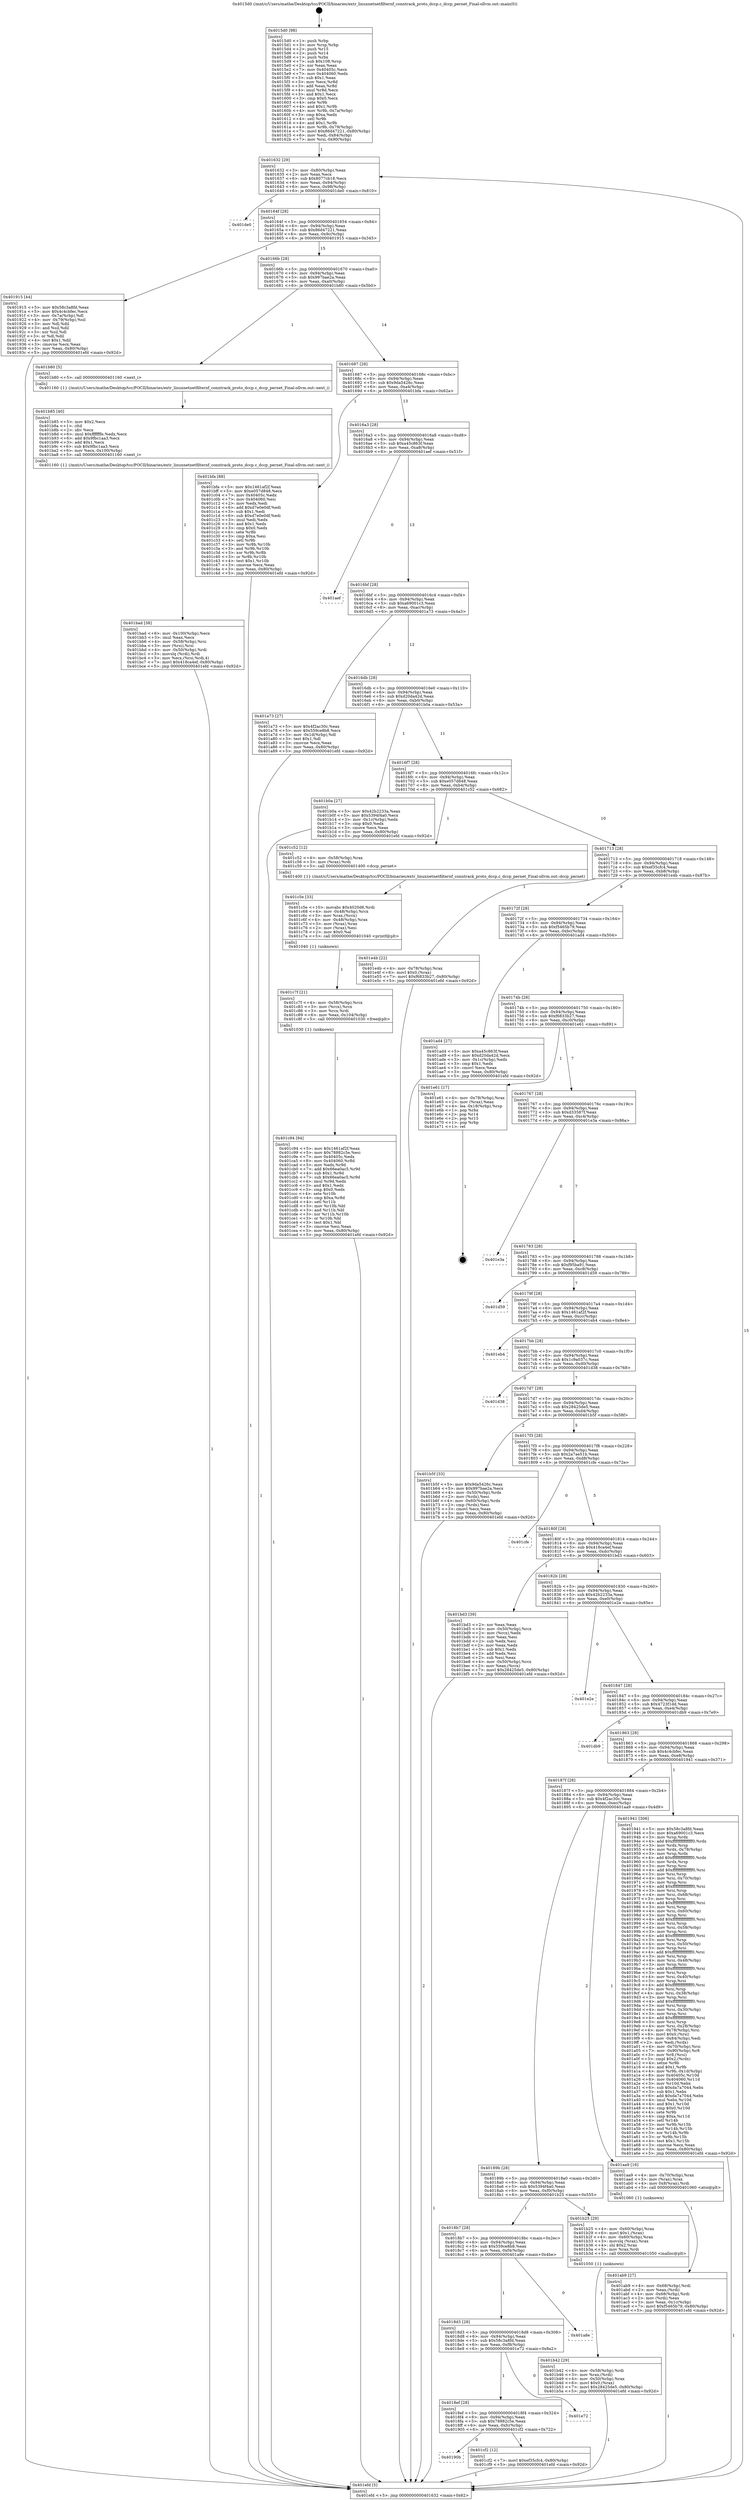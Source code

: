 digraph "0x4015d0" {
  label = "0x4015d0 (/mnt/c/Users/mathe/Desktop/tcc/POCII/binaries/extr_linuxnetnetfilternf_conntrack_proto_dccp.c_dccp_pernet_Final-ollvm.out::main(0))"
  labelloc = "t"
  node[shape=record]

  Entry [label="",width=0.3,height=0.3,shape=circle,fillcolor=black,style=filled]
  "0x401632" [label="{
     0x401632 [29]\l
     | [instrs]\l
     &nbsp;&nbsp;0x401632 \<+3\>: mov -0x80(%rbp),%eax\l
     &nbsp;&nbsp;0x401635 \<+2\>: mov %eax,%ecx\l
     &nbsp;&nbsp;0x401637 \<+6\>: sub $0x8077cb18,%ecx\l
     &nbsp;&nbsp;0x40163d \<+6\>: mov %eax,-0x94(%rbp)\l
     &nbsp;&nbsp;0x401643 \<+6\>: mov %ecx,-0x98(%rbp)\l
     &nbsp;&nbsp;0x401649 \<+6\>: je 0000000000401de0 \<main+0x810\>\l
  }"]
  "0x401de0" [label="{
     0x401de0\l
  }", style=dashed]
  "0x40164f" [label="{
     0x40164f [28]\l
     | [instrs]\l
     &nbsp;&nbsp;0x40164f \<+5\>: jmp 0000000000401654 \<main+0x84\>\l
     &nbsp;&nbsp;0x401654 \<+6\>: mov -0x94(%rbp),%eax\l
     &nbsp;&nbsp;0x40165a \<+5\>: sub $0x86d47221,%eax\l
     &nbsp;&nbsp;0x40165f \<+6\>: mov %eax,-0x9c(%rbp)\l
     &nbsp;&nbsp;0x401665 \<+6\>: je 0000000000401915 \<main+0x345\>\l
  }"]
  Exit [label="",width=0.3,height=0.3,shape=circle,fillcolor=black,style=filled,peripheries=2]
  "0x401915" [label="{
     0x401915 [44]\l
     | [instrs]\l
     &nbsp;&nbsp;0x401915 \<+5\>: mov $0x58c3a8fd,%eax\l
     &nbsp;&nbsp;0x40191a \<+5\>: mov $0x4c4cbfec,%ecx\l
     &nbsp;&nbsp;0x40191f \<+3\>: mov -0x7a(%rbp),%dl\l
     &nbsp;&nbsp;0x401922 \<+4\>: mov -0x79(%rbp),%sil\l
     &nbsp;&nbsp;0x401926 \<+3\>: mov %dl,%dil\l
     &nbsp;&nbsp;0x401929 \<+3\>: and %sil,%dil\l
     &nbsp;&nbsp;0x40192c \<+3\>: xor %sil,%dl\l
     &nbsp;&nbsp;0x40192f \<+3\>: or %dl,%dil\l
     &nbsp;&nbsp;0x401932 \<+4\>: test $0x1,%dil\l
     &nbsp;&nbsp;0x401936 \<+3\>: cmovne %ecx,%eax\l
     &nbsp;&nbsp;0x401939 \<+3\>: mov %eax,-0x80(%rbp)\l
     &nbsp;&nbsp;0x40193c \<+5\>: jmp 0000000000401efd \<main+0x92d\>\l
  }"]
  "0x40166b" [label="{
     0x40166b [28]\l
     | [instrs]\l
     &nbsp;&nbsp;0x40166b \<+5\>: jmp 0000000000401670 \<main+0xa0\>\l
     &nbsp;&nbsp;0x401670 \<+6\>: mov -0x94(%rbp),%eax\l
     &nbsp;&nbsp;0x401676 \<+5\>: sub $0x997bae2a,%eax\l
     &nbsp;&nbsp;0x40167b \<+6\>: mov %eax,-0xa0(%rbp)\l
     &nbsp;&nbsp;0x401681 \<+6\>: je 0000000000401b80 \<main+0x5b0\>\l
  }"]
  "0x401efd" [label="{
     0x401efd [5]\l
     | [instrs]\l
     &nbsp;&nbsp;0x401efd \<+5\>: jmp 0000000000401632 \<main+0x62\>\l
  }"]
  "0x4015d0" [label="{
     0x4015d0 [98]\l
     | [instrs]\l
     &nbsp;&nbsp;0x4015d0 \<+1\>: push %rbp\l
     &nbsp;&nbsp;0x4015d1 \<+3\>: mov %rsp,%rbp\l
     &nbsp;&nbsp;0x4015d4 \<+2\>: push %r15\l
     &nbsp;&nbsp;0x4015d6 \<+2\>: push %r14\l
     &nbsp;&nbsp;0x4015d8 \<+1\>: push %rbx\l
     &nbsp;&nbsp;0x4015d9 \<+7\>: sub $0x108,%rsp\l
     &nbsp;&nbsp;0x4015e0 \<+2\>: xor %eax,%eax\l
     &nbsp;&nbsp;0x4015e2 \<+7\>: mov 0x40405c,%ecx\l
     &nbsp;&nbsp;0x4015e9 \<+7\>: mov 0x404060,%edx\l
     &nbsp;&nbsp;0x4015f0 \<+3\>: sub $0x1,%eax\l
     &nbsp;&nbsp;0x4015f3 \<+3\>: mov %ecx,%r8d\l
     &nbsp;&nbsp;0x4015f6 \<+3\>: add %eax,%r8d\l
     &nbsp;&nbsp;0x4015f9 \<+4\>: imul %r8d,%ecx\l
     &nbsp;&nbsp;0x4015fd \<+3\>: and $0x1,%ecx\l
     &nbsp;&nbsp;0x401600 \<+3\>: cmp $0x0,%ecx\l
     &nbsp;&nbsp;0x401603 \<+4\>: sete %r9b\l
     &nbsp;&nbsp;0x401607 \<+4\>: and $0x1,%r9b\l
     &nbsp;&nbsp;0x40160b \<+4\>: mov %r9b,-0x7a(%rbp)\l
     &nbsp;&nbsp;0x40160f \<+3\>: cmp $0xa,%edx\l
     &nbsp;&nbsp;0x401612 \<+4\>: setl %r9b\l
     &nbsp;&nbsp;0x401616 \<+4\>: and $0x1,%r9b\l
     &nbsp;&nbsp;0x40161a \<+4\>: mov %r9b,-0x79(%rbp)\l
     &nbsp;&nbsp;0x40161e \<+7\>: movl $0x86d47221,-0x80(%rbp)\l
     &nbsp;&nbsp;0x401625 \<+6\>: mov %edi,-0x84(%rbp)\l
     &nbsp;&nbsp;0x40162b \<+7\>: mov %rsi,-0x90(%rbp)\l
  }"]
  "0x40190b" [label="{
     0x40190b\l
  }", style=dashed]
  "0x401b80" [label="{
     0x401b80 [5]\l
     | [instrs]\l
     &nbsp;&nbsp;0x401b80 \<+5\>: call 0000000000401160 \<next_i\>\l
     | [calls]\l
     &nbsp;&nbsp;0x401160 \{1\} (/mnt/c/Users/mathe/Desktop/tcc/POCII/binaries/extr_linuxnetnetfilternf_conntrack_proto_dccp.c_dccp_pernet_Final-ollvm.out::next_i)\l
  }"]
  "0x401687" [label="{
     0x401687 [28]\l
     | [instrs]\l
     &nbsp;&nbsp;0x401687 \<+5\>: jmp 000000000040168c \<main+0xbc\>\l
     &nbsp;&nbsp;0x40168c \<+6\>: mov -0x94(%rbp),%eax\l
     &nbsp;&nbsp;0x401692 \<+5\>: sub $0x9da5426c,%eax\l
     &nbsp;&nbsp;0x401697 \<+6\>: mov %eax,-0xa4(%rbp)\l
     &nbsp;&nbsp;0x40169d \<+6\>: je 0000000000401bfa \<main+0x62a\>\l
  }"]
  "0x401cf2" [label="{
     0x401cf2 [12]\l
     | [instrs]\l
     &nbsp;&nbsp;0x401cf2 \<+7\>: movl $0xef35cfc4,-0x80(%rbp)\l
     &nbsp;&nbsp;0x401cf9 \<+5\>: jmp 0000000000401efd \<main+0x92d\>\l
  }"]
  "0x401bfa" [label="{
     0x401bfa [88]\l
     | [instrs]\l
     &nbsp;&nbsp;0x401bfa \<+5\>: mov $0x1461af2f,%eax\l
     &nbsp;&nbsp;0x401bff \<+5\>: mov $0xe057d848,%ecx\l
     &nbsp;&nbsp;0x401c04 \<+7\>: mov 0x40405c,%edx\l
     &nbsp;&nbsp;0x401c0b \<+7\>: mov 0x404060,%esi\l
     &nbsp;&nbsp;0x401c12 \<+2\>: mov %edx,%edi\l
     &nbsp;&nbsp;0x401c14 \<+6\>: add $0xd7e0e0df,%edi\l
     &nbsp;&nbsp;0x401c1a \<+3\>: sub $0x1,%edi\l
     &nbsp;&nbsp;0x401c1d \<+6\>: sub $0xd7e0e0df,%edi\l
     &nbsp;&nbsp;0x401c23 \<+3\>: imul %edi,%edx\l
     &nbsp;&nbsp;0x401c26 \<+3\>: and $0x1,%edx\l
     &nbsp;&nbsp;0x401c29 \<+3\>: cmp $0x0,%edx\l
     &nbsp;&nbsp;0x401c2c \<+4\>: sete %r8b\l
     &nbsp;&nbsp;0x401c30 \<+3\>: cmp $0xa,%esi\l
     &nbsp;&nbsp;0x401c33 \<+4\>: setl %r9b\l
     &nbsp;&nbsp;0x401c37 \<+3\>: mov %r8b,%r10b\l
     &nbsp;&nbsp;0x401c3a \<+3\>: and %r9b,%r10b\l
     &nbsp;&nbsp;0x401c3d \<+3\>: xor %r9b,%r8b\l
     &nbsp;&nbsp;0x401c40 \<+3\>: or %r8b,%r10b\l
     &nbsp;&nbsp;0x401c43 \<+4\>: test $0x1,%r10b\l
     &nbsp;&nbsp;0x401c47 \<+3\>: cmovne %ecx,%eax\l
     &nbsp;&nbsp;0x401c4a \<+3\>: mov %eax,-0x80(%rbp)\l
     &nbsp;&nbsp;0x401c4d \<+5\>: jmp 0000000000401efd \<main+0x92d\>\l
  }"]
  "0x4016a3" [label="{
     0x4016a3 [28]\l
     | [instrs]\l
     &nbsp;&nbsp;0x4016a3 \<+5\>: jmp 00000000004016a8 \<main+0xd8\>\l
     &nbsp;&nbsp;0x4016a8 \<+6\>: mov -0x94(%rbp),%eax\l
     &nbsp;&nbsp;0x4016ae \<+5\>: sub $0xa45c863f,%eax\l
     &nbsp;&nbsp;0x4016b3 \<+6\>: mov %eax,-0xa8(%rbp)\l
     &nbsp;&nbsp;0x4016b9 \<+6\>: je 0000000000401aef \<main+0x51f\>\l
  }"]
  "0x4018ef" [label="{
     0x4018ef [28]\l
     | [instrs]\l
     &nbsp;&nbsp;0x4018ef \<+5\>: jmp 00000000004018f4 \<main+0x324\>\l
     &nbsp;&nbsp;0x4018f4 \<+6\>: mov -0x94(%rbp),%eax\l
     &nbsp;&nbsp;0x4018fa \<+5\>: sub $0x78882c5e,%eax\l
     &nbsp;&nbsp;0x4018ff \<+6\>: mov %eax,-0xfc(%rbp)\l
     &nbsp;&nbsp;0x401905 \<+6\>: je 0000000000401cf2 \<main+0x722\>\l
  }"]
  "0x401aef" [label="{
     0x401aef\l
  }", style=dashed]
  "0x4016bf" [label="{
     0x4016bf [28]\l
     | [instrs]\l
     &nbsp;&nbsp;0x4016bf \<+5\>: jmp 00000000004016c4 \<main+0xf4\>\l
     &nbsp;&nbsp;0x4016c4 \<+6\>: mov -0x94(%rbp),%eax\l
     &nbsp;&nbsp;0x4016ca \<+5\>: sub $0xa69001c3,%eax\l
     &nbsp;&nbsp;0x4016cf \<+6\>: mov %eax,-0xac(%rbp)\l
     &nbsp;&nbsp;0x4016d5 \<+6\>: je 0000000000401a73 \<main+0x4a3\>\l
  }"]
  "0x401e72" [label="{
     0x401e72\l
  }", style=dashed]
  "0x401a73" [label="{
     0x401a73 [27]\l
     | [instrs]\l
     &nbsp;&nbsp;0x401a73 \<+5\>: mov $0x4f2ac30c,%eax\l
     &nbsp;&nbsp;0x401a78 \<+5\>: mov $0x559ce8b8,%ecx\l
     &nbsp;&nbsp;0x401a7d \<+3\>: mov -0x1d(%rbp),%dl\l
     &nbsp;&nbsp;0x401a80 \<+3\>: test $0x1,%dl\l
     &nbsp;&nbsp;0x401a83 \<+3\>: cmovne %ecx,%eax\l
     &nbsp;&nbsp;0x401a86 \<+3\>: mov %eax,-0x80(%rbp)\l
     &nbsp;&nbsp;0x401a89 \<+5\>: jmp 0000000000401efd \<main+0x92d\>\l
  }"]
  "0x4016db" [label="{
     0x4016db [28]\l
     | [instrs]\l
     &nbsp;&nbsp;0x4016db \<+5\>: jmp 00000000004016e0 \<main+0x110\>\l
     &nbsp;&nbsp;0x4016e0 \<+6\>: mov -0x94(%rbp),%eax\l
     &nbsp;&nbsp;0x4016e6 \<+5\>: sub $0xd20da42d,%eax\l
     &nbsp;&nbsp;0x4016eb \<+6\>: mov %eax,-0xb0(%rbp)\l
     &nbsp;&nbsp;0x4016f1 \<+6\>: je 0000000000401b0a \<main+0x53a\>\l
  }"]
  "0x4018d3" [label="{
     0x4018d3 [28]\l
     | [instrs]\l
     &nbsp;&nbsp;0x4018d3 \<+5\>: jmp 00000000004018d8 \<main+0x308\>\l
     &nbsp;&nbsp;0x4018d8 \<+6\>: mov -0x94(%rbp),%eax\l
     &nbsp;&nbsp;0x4018de \<+5\>: sub $0x58c3a8fd,%eax\l
     &nbsp;&nbsp;0x4018e3 \<+6\>: mov %eax,-0xf8(%rbp)\l
     &nbsp;&nbsp;0x4018e9 \<+6\>: je 0000000000401e72 \<main+0x8a2\>\l
  }"]
  "0x401b0a" [label="{
     0x401b0a [27]\l
     | [instrs]\l
     &nbsp;&nbsp;0x401b0a \<+5\>: mov $0x42b2233a,%eax\l
     &nbsp;&nbsp;0x401b0f \<+5\>: mov $0x5394f4a0,%ecx\l
     &nbsp;&nbsp;0x401b14 \<+3\>: mov -0x1c(%rbp),%edx\l
     &nbsp;&nbsp;0x401b17 \<+3\>: cmp $0x0,%edx\l
     &nbsp;&nbsp;0x401b1a \<+3\>: cmove %ecx,%eax\l
     &nbsp;&nbsp;0x401b1d \<+3\>: mov %eax,-0x80(%rbp)\l
     &nbsp;&nbsp;0x401b20 \<+5\>: jmp 0000000000401efd \<main+0x92d\>\l
  }"]
  "0x4016f7" [label="{
     0x4016f7 [28]\l
     | [instrs]\l
     &nbsp;&nbsp;0x4016f7 \<+5\>: jmp 00000000004016fc \<main+0x12c\>\l
     &nbsp;&nbsp;0x4016fc \<+6\>: mov -0x94(%rbp),%eax\l
     &nbsp;&nbsp;0x401702 \<+5\>: sub $0xe057d848,%eax\l
     &nbsp;&nbsp;0x401707 \<+6\>: mov %eax,-0xb4(%rbp)\l
     &nbsp;&nbsp;0x40170d \<+6\>: je 0000000000401c52 \<main+0x682\>\l
  }"]
  "0x401a8e" [label="{
     0x401a8e\l
  }", style=dashed]
  "0x401c52" [label="{
     0x401c52 [12]\l
     | [instrs]\l
     &nbsp;&nbsp;0x401c52 \<+4\>: mov -0x58(%rbp),%rax\l
     &nbsp;&nbsp;0x401c56 \<+3\>: mov (%rax),%rdi\l
     &nbsp;&nbsp;0x401c59 \<+5\>: call 0000000000401400 \<dccp_pernet\>\l
     | [calls]\l
     &nbsp;&nbsp;0x401400 \{1\} (/mnt/c/Users/mathe/Desktop/tcc/POCII/binaries/extr_linuxnetnetfilternf_conntrack_proto_dccp.c_dccp_pernet_Final-ollvm.out::dccp_pernet)\l
  }"]
  "0x401713" [label="{
     0x401713 [28]\l
     | [instrs]\l
     &nbsp;&nbsp;0x401713 \<+5\>: jmp 0000000000401718 \<main+0x148\>\l
     &nbsp;&nbsp;0x401718 \<+6\>: mov -0x94(%rbp),%eax\l
     &nbsp;&nbsp;0x40171e \<+5\>: sub $0xef35cfc4,%eax\l
     &nbsp;&nbsp;0x401723 \<+6\>: mov %eax,-0xb8(%rbp)\l
     &nbsp;&nbsp;0x401729 \<+6\>: je 0000000000401e4b \<main+0x87b\>\l
  }"]
  "0x401c94" [label="{
     0x401c94 [94]\l
     | [instrs]\l
     &nbsp;&nbsp;0x401c94 \<+5\>: mov $0x1461af2f,%eax\l
     &nbsp;&nbsp;0x401c99 \<+5\>: mov $0x78882c5e,%esi\l
     &nbsp;&nbsp;0x401c9e \<+7\>: mov 0x40405c,%edx\l
     &nbsp;&nbsp;0x401ca5 \<+8\>: mov 0x404060,%r8d\l
     &nbsp;&nbsp;0x401cad \<+3\>: mov %edx,%r9d\l
     &nbsp;&nbsp;0x401cb0 \<+7\>: add $0x66ea0ac5,%r9d\l
     &nbsp;&nbsp;0x401cb7 \<+4\>: sub $0x1,%r9d\l
     &nbsp;&nbsp;0x401cbb \<+7\>: sub $0x66ea0ac5,%r9d\l
     &nbsp;&nbsp;0x401cc2 \<+4\>: imul %r9d,%edx\l
     &nbsp;&nbsp;0x401cc6 \<+3\>: and $0x1,%edx\l
     &nbsp;&nbsp;0x401cc9 \<+3\>: cmp $0x0,%edx\l
     &nbsp;&nbsp;0x401ccc \<+4\>: sete %r10b\l
     &nbsp;&nbsp;0x401cd0 \<+4\>: cmp $0xa,%r8d\l
     &nbsp;&nbsp;0x401cd4 \<+4\>: setl %r11b\l
     &nbsp;&nbsp;0x401cd8 \<+3\>: mov %r10b,%bl\l
     &nbsp;&nbsp;0x401cdb \<+3\>: and %r11b,%bl\l
     &nbsp;&nbsp;0x401cde \<+3\>: xor %r11b,%r10b\l
     &nbsp;&nbsp;0x401ce1 \<+3\>: or %r10b,%bl\l
     &nbsp;&nbsp;0x401ce4 \<+3\>: test $0x1,%bl\l
     &nbsp;&nbsp;0x401ce7 \<+3\>: cmovne %esi,%eax\l
     &nbsp;&nbsp;0x401cea \<+3\>: mov %eax,-0x80(%rbp)\l
     &nbsp;&nbsp;0x401ced \<+5\>: jmp 0000000000401efd \<main+0x92d\>\l
  }"]
  "0x401e4b" [label="{
     0x401e4b [22]\l
     | [instrs]\l
     &nbsp;&nbsp;0x401e4b \<+4\>: mov -0x78(%rbp),%rax\l
     &nbsp;&nbsp;0x401e4f \<+6\>: movl $0x0,(%rax)\l
     &nbsp;&nbsp;0x401e55 \<+7\>: movl $0xf6833b27,-0x80(%rbp)\l
     &nbsp;&nbsp;0x401e5c \<+5\>: jmp 0000000000401efd \<main+0x92d\>\l
  }"]
  "0x40172f" [label="{
     0x40172f [28]\l
     | [instrs]\l
     &nbsp;&nbsp;0x40172f \<+5\>: jmp 0000000000401734 \<main+0x164\>\l
     &nbsp;&nbsp;0x401734 \<+6\>: mov -0x94(%rbp),%eax\l
     &nbsp;&nbsp;0x40173a \<+5\>: sub $0xf5465b79,%eax\l
     &nbsp;&nbsp;0x40173f \<+6\>: mov %eax,-0xbc(%rbp)\l
     &nbsp;&nbsp;0x401745 \<+6\>: je 0000000000401ad4 \<main+0x504\>\l
  }"]
  "0x401c7f" [label="{
     0x401c7f [21]\l
     | [instrs]\l
     &nbsp;&nbsp;0x401c7f \<+4\>: mov -0x58(%rbp),%rcx\l
     &nbsp;&nbsp;0x401c83 \<+3\>: mov (%rcx),%rcx\l
     &nbsp;&nbsp;0x401c86 \<+3\>: mov %rcx,%rdi\l
     &nbsp;&nbsp;0x401c89 \<+6\>: mov %eax,-0x104(%rbp)\l
     &nbsp;&nbsp;0x401c8f \<+5\>: call 0000000000401030 \<free@plt\>\l
     | [calls]\l
     &nbsp;&nbsp;0x401030 \{1\} (unknown)\l
  }"]
  "0x401ad4" [label="{
     0x401ad4 [27]\l
     | [instrs]\l
     &nbsp;&nbsp;0x401ad4 \<+5\>: mov $0xa45c863f,%eax\l
     &nbsp;&nbsp;0x401ad9 \<+5\>: mov $0xd20da42d,%ecx\l
     &nbsp;&nbsp;0x401ade \<+3\>: mov -0x1c(%rbp),%edx\l
     &nbsp;&nbsp;0x401ae1 \<+3\>: cmp $0x1,%edx\l
     &nbsp;&nbsp;0x401ae4 \<+3\>: cmovl %ecx,%eax\l
     &nbsp;&nbsp;0x401ae7 \<+3\>: mov %eax,-0x80(%rbp)\l
     &nbsp;&nbsp;0x401aea \<+5\>: jmp 0000000000401efd \<main+0x92d\>\l
  }"]
  "0x40174b" [label="{
     0x40174b [28]\l
     | [instrs]\l
     &nbsp;&nbsp;0x40174b \<+5\>: jmp 0000000000401750 \<main+0x180\>\l
     &nbsp;&nbsp;0x401750 \<+6\>: mov -0x94(%rbp),%eax\l
     &nbsp;&nbsp;0x401756 \<+5\>: sub $0xf6833b27,%eax\l
     &nbsp;&nbsp;0x40175b \<+6\>: mov %eax,-0xc0(%rbp)\l
     &nbsp;&nbsp;0x401761 \<+6\>: je 0000000000401e61 \<main+0x891\>\l
  }"]
  "0x401c5e" [label="{
     0x401c5e [33]\l
     | [instrs]\l
     &nbsp;&nbsp;0x401c5e \<+10\>: movabs $0x4020d6,%rdi\l
     &nbsp;&nbsp;0x401c68 \<+4\>: mov -0x48(%rbp),%rcx\l
     &nbsp;&nbsp;0x401c6c \<+3\>: mov %rax,(%rcx)\l
     &nbsp;&nbsp;0x401c6f \<+4\>: mov -0x48(%rbp),%rax\l
     &nbsp;&nbsp;0x401c73 \<+3\>: mov (%rax),%rax\l
     &nbsp;&nbsp;0x401c76 \<+2\>: mov (%rax),%esi\l
     &nbsp;&nbsp;0x401c78 \<+2\>: mov $0x0,%al\l
     &nbsp;&nbsp;0x401c7a \<+5\>: call 0000000000401040 \<printf@plt\>\l
     | [calls]\l
     &nbsp;&nbsp;0x401040 \{1\} (unknown)\l
  }"]
  "0x401e61" [label="{
     0x401e61 [17]\l
     | [instrs]\l
     &nbsp;&nbsp;0x401e61 \<+4\>: mov -0x78(%rbp),%rax\l
     &nbsp;&nbsp;0x401e65 \<+2\>: mov (%rax),%eax\l
     &nbsp;&nbsp;0x401e67 \<+4\>: lea -0x18(%rbp),%rsp\l
     &nbsp;&nbsp;0x401e6b \<+1\>: pop %rbx\l
     &nbsp;&nbsp;0x401e6c \<+2\>: pop %r14\l
     &nbsp;&nbsp;0x401e6e \<+2\>: pop %r15\l
     &nbsp;&nbsp;0x401e70 \<+1\>: pop %rbp\l
     &nbsp;&nbsp;0x401e71 \<+1\>: ret\l
  }"]
  "0x401767" [label="{
     0x401767 [28]\l
     | [instrs]\l
     &nbsp;&nbsp;0x401767 \<+5\>: jmp 000000000040176c \<main+0x19c\>\l
     &nbsp;&nbsp;0x40176c \<+6\>: mov -0x94(%rbp),%eax\l
     &nbsp;&nbsp;0x401772 \<+5\>: sub $0xd33587f,%eax\l
     &nbsp;&nbsp;0x401777 \<+6\>: mov %eax,-0xc4(%rbp)\l
     &nbsp;&nbsp;0x40177d \<+6\>: je 0000000000401e3a \<main+0x86a\>\l
  }"]
  "0x401bad" [label="{
     0x401bad [38]\l
     | [instrs]\l
     &nbsp;&nbsp;0x401bad \<+6\>: mov -0x100(%rbp),%ecx\l
     &nbsp;&nbsp;0x401bb3 \<+3\>: imul %eax,%ecx\l
     &nbsp;&nbsp;0x401bb6 \<+4\>: mov -0x58(%rbp),%rsi\l
     &nbsp;&nbsp;0x401bba \<+3\>: mov (%rsi),%rsi\l
     &nbsp;&nbsp;0x401bbd \<+4\>: mov -0x50(%rbp),%rdi\l
     &nbsp;&nbsp;0x401bc1 \<+3\>: movslq (%rdi),%rdi\l
     &nbsp;&nbsp;0x401bc4 \<+3\>: mov %ecx,(%rsi,%rdi,4)\l
     &nbsp;&nbsp;0x401bc7 \<+7\>: movl $0x418ca4ef,-0x80(%rbp)\l
     &nbsp;&nbsp;0x401bce \<+5\>: jmp 0000000000401efd \<main+0x92d\>\l
  }"]
  "0x401e3a" [label="{
     0x401e3a\l
  }", style=dashed]
  "0x401783" [label="{
     0x401783 [28]\l
     | [instrs]\l
     &nbsp;&nbsp;0x401783 \<+5\>: jmp 0000000000401788 \<main+0x1b8\>\l
     &nbsp;&nbsp;0x401788 \<+6\>: mov -0x94(%rbp),%eax\l
     &nbsp;&nbsp;0x40178e \<+5\>: sub $0xf95ba91,%eax\l
     &nbsp;&nbsp;0x401793 \<+6\>: mov %eax,-0xc8(%rbp)\l
     &nbsp;&nbsp;0x401799 \<+6\>: je 0000000000401d59 \<main+0x789\>\l
  }"]
  "0x401b85" [label="{
     0x401b85 [40]\l
     | [instrs]\l
     &nbsp;&nbsp;0x401b85 \<+5\>: mov $0x2,%ecx\l
     &nbsp;&nbsp;0x401b8a \<+1\>: cltd\l
     &nbsp;&nbsp;0x401b8b \<+2\>: idiv %ecx\l
     &nbsp;&nbsp;0x401b8d \<+6\>: imul $0xfffffffe,%edx,%ecx\l
     &nbsp;&nbsp;0x401b93 \<+6\>: add $0x9fbc1aa3,%ecx\l
     &nbsp;&nbsp;0x401b99 \<+3\>: add $0x1,%ecx\l
     &nbsp;&nbsp;0x401b9c \<+6\>: sub $0x9fbc1aa3,%ecx\l
     &nbsp;&nbsp;0x401ba2 \<+6\>: mov %ecx,-0x100(%rbp)\l
     &nbsp;&nbsp;0x401ba8 \<+5\>: call 0000000000401160 \<next_i\>\l
     | [calls]\l
     &nbsp;&nbsp;0x401160 \{1\} (/mnt/c/Users/mathe/Desktop/tcc/POCII/binaries/extr_linuxnetnetfilternf_conntrack_proto_dccp.c_dccp_pernet_Final-ollvm.out::next_i)\l
  }"]
  "0x401d59" [label="{
     0x401d59\l
  }", style=dashed]
  "0x40179f" [label="{
     0x40179f [28]\l
     | [instrs]\l
     &nbsp;&nbsp;0x40179f \<+5\>: jmp 00000000004017a4 \<main+0x1d4\>\l
     &nbsp;&nbsp;0x4017a4 \<+6\>: mov -0x94(%rbp),%eax\l
     &nbsp;&nbsp;0x4017aa \<+5\>: sub $0x1461af2f,%eax\l
     &nbsp;&nbsp;0x4017af \<+6\>: mov %eax,-0xcc(%rbp)\l
     &nbsp;&nbsp;0x4017b5 \<+6\>: je 0000000000401eb4 \<main+0x8e4\>\l
  }"]
  "0x401b42" [label="{
     0x401b42 [29]\l
     | [instrs]\l
     &nbsp;&nbsp;0x401b42 \<+4\>: mov -0x58(%rbp),%rdi\l
     &nbsp;&nbsp;0x401b46 \<+3\>: mov %rax,(%rdi)\l
     &nbsp;&nbsp;0x401b49 \<+4\>: mov -0x50(%rbp),%rax\l
     &nbsp;&nbsp;0x401b4d \<+6\>: movl $0x0,(%rax)\l
     &nbsp;&nbsp;0x401b53 \<+7\>: movl $0x28425de5,-0x80(%rbp)\l
     &nbsp;&nbsp;0x401b5a \<+5\>: jmp 0000000000401efd \<main+0x92d\>\l
  }"]
  "0x401eb4" [label="{
     0x401eb4\l
  }", style=dashed]
  "0x4017bb" [label="{
     0x4017bb [28]\l
     | [instrs]\l
     &nbsp;&nbsp;0x4017bb \<+5\>: jmp 00000000004017c0 \<main+0x1f0\>\l
     &nbsp;&nbsp;0x4017c0 \<+6\>: mov -0x94(%rbp),%eax\l
     &nbsp;&nbsp;0x4017c6 \<+5\>: sub $0x1c9a037c,%eax\l
     &nbsp;&nbsp;0x4017cb \<+6\>: mov %eax,-0xd0(%rbp)\l
     &nbsp;&nbsp;0x4017d1 \<+6\>: je 0000000000401d38 \<main+0x768\>\l
  }"]
  "0x4018b7" [label="{
     0x4018b7 [28]\l
     | [instrs]\l
     &nbsp;&nbsp;0x4018b7 \<+5\>: jmp 00000000004018bc \<main+0x2ec\>\l
     &nbsp;&nbsp;0x4018bc \<+6\>: mov -0x94(%rbp),%eax\l
     &nbsp;&nbsp;0x4018c2 \<+5\>: sub $0x559ce8b8,%eax\l
     &nbsp;&nbsp;0x4018c7 \<+6\>: mov %eax,-0xf4(%rbp)\l
     &nbsp;&nbsp;0x4018cd \<+6\>: je 0000000000401a8e \<main+0x4be\>\l
  }"]
  "0x401d38" [label="{
     0x401d38\l
  }", style=dashed]
  "0x4017d7" [label="{
     0x4017d7 [28]\l
     | [instrs]\l
     &nbsp;&nbsp;0x4017d7 \<+5\>: jmp 00000000004017dc \<main+0x20c\>\l
     &nbsp;&nbsp;0x4017dc \<+6\>: mov -0x94(%rbp),%eax\l
     &nbsp;&nbsp;0x4017e2 \<+5\>: sub $0x28425de5,%eax\l
     &nbsp;&nbsp;0x4017e7 \<+6\>: mov %eax,-0xd4(%rbp)\l
     &nbsp;&nbsp;0x4017ed \<+6\>: je 0000000000401b5f \<main+0x58f\>\l
  }"]
  "0x401b25" [label="{
     0x401b25 [29]\l
     | [instrs]\l
     &nbsp;&nbsp;0x401b25 \<+4\>: mov -0x60(%rbp),%rax\l
     &nbsp;&nbsp;0x401b29 \<+6\>: movl $0x1,(%rax)\l
     &nbsp;&nbsp;0x401b2f \<+4\>: mov -0x60(%rbp),%rax\l
     &nbsp;&nbsp;0x401b33 \<+3\>: movslq (%rax),%rax\l
     &nbsp;&nbsp;0x401b36 \<+4\>: shl $0x2,%rax\l
     &nbsp;&nbsp;0x401b3a \<+3\>: mov %rax,%rdi\l
     &nbsp;&nbsp;0x401b3d \<+5\>: call 0000000000401050 \<malloc@plt\>\l
     | [calls]\l
     &nbsp;&nbsp;0x401050 \{1\} (unknown)\l
  }"]
  "0x401b5f" [label="{
     0x401b5f [33]\l
     | [instrs]\l
     &nbsp;&nbsp;0x401b5f \<+5\>: mov $0x9da5426c,%eax\l
     &nbsp;&nbsp;0x401b64 \<+5\>: mov $0x997bae2a,%ecx\l
     &nbsp;&nbsp;0x401b69 \<+4\>: mov -0x50(%rbp),%rdx\l
     &nbsp;&nbsp;0x401b6d \<+2\>: mov (%rdx),%esi\l
     &nbsp;&nbsp;0x401b6f \<+4\>: mov -0x60(%rbp),%rdx\l
     &nbsp;&nbsp;0x401b73 \<+2\>: cmp (%rdx),%esi\l
     &nbsp;&nbsp;0x401b75 \<+3\>: cmovl %ecx,%eax\l
     &nbsp;&nbsp;0x401b78 \<+3\>: mov %eax,-0x80(%rbp)\l
     &nbsp;&nbsp;0x401b7b \<+5\>: jmp 0000000000401efd \<main+0x92d\>\l
  }"]
  "0x4017f3" [label="{
     0x4017f3 [28]\l
     | [instrs]\l
     &nbsp;&nbsp;0x4017f3 \<+5\>: jmp 00000000004017f8 \<main+0x228\>\l
     &nbsp;&nbsp;0x4017f8 \<+6\>: mov -0x94(%rbp),%eax\l
     &nbsp;&nbsp;0x4017fe \<+5\>: sub $0x2a7ae51b,%eax\l
     &nbsp;&nbsp;0x401803 \<+6\>: mov %eax,-0xd8(%rbp)\l
     &nbsp;&nbsp;0x401809 \<+6\>: je 0000000000401cfe \<main+0x72e\>\l
  }"]
  "0x401ab9" [label="{
     0x401ab9 [27]\l
     | [instrs]\l
     &nbsp;&nbsp;0x401ab9 \<+4\>: mov -0x68(%rbp),%rdi\l
     &nbsp;&nbsp;0x401abd \<+2\>: mov %eax,(%rdi)\l
     &nbsp;&nbsp;0x401abf \<+4\>: mov -0x68(%rbp),%rdi\l
     &nbsp;&nbsp;0x401ac3 \<+2\>: mov (%rdi),%eax\l
     &nbsp;&nbsp;0x401ac5 \<+3\>: mov %eax,-0x1c(%rbp)\l
     &nbsp;&nbsp;0x401ac8 \<+7\>: movl $0xf5465b79,-0x80(%rbp)\l
     &nbsp;&nbsp;0x401acf \<+5\>: jmp 0000000000401efd \<main+0x92d\>\l
  }"]
  "0x401cfe" [label="{
     0x401cfe\l
  }", style=dashed]
  "0x40180f" [label="{
     0x40180f [28]\l
     | [instrs]\l
     &nbsp;&nbsp;0x40180f \<+5\>: jmp 0000000000401814 \<main+0x244\>\l
     &nbsp;&nbsp;0x401814 \<+6\>: mov -0x94(%rbp),%eax\l
     &nbsp;&nbsp;0x40181a \<+5\>: sub $0x418ca4ef,%eax\l
     &nbsp;&nbsp;0x40181f \<+6\>: mov %eax,-0xdc(%rbp)\l
     &nbsp;&nbsp;0x401825 \<+6\>: je 0000000000401bd3 \<main+0x603\>\l
  }"]
  "0x40189b" [label="{
     0x40189b [28]\l
     | [instrs]\l
     &nbsp;&nbsp;0x40189b \<+5\>: jmp 00000000004018a0 \<main+0x2d0\>\l
     &nbsp;&nbsp;0x4018a0 \<+6\>: mov -0x94(%rbp),%eax\l
     &nbsp;&nbsp;0x4018a6 \<+5\>: sub $0x5394f4a0,%eax\l
     &nbsp;&nbsp;0x4018ab \<+6\>: mov %eax,-0xf0(%rbp)\l
     &nbsp;&nbsp;0x4018b1 \<+6\>: je 0000000000401b25 \<main+0x555\>\l
  }"]
  "0x401bd3" [label="{
     0x401bd3 [39]\l
     | [instrs]\l
     &nbsp;&nbsp;0x401bd3 \<+2\>: xor %eax,%eax\l
     &nbsp;&nbsp;0x401bd5 \<+4\>: mov -0x50(%rbp),%rcx\l
     &nbsp;&nbsp;0x401bd9 \<+2\>: mov (%rcx),%edx\l
     &nbsp;&nbsp;0x401bdb \<+2\>: mov %eax,%esi\l
     &nbsp;&nbsp;0x401bdd \<+2\>: sub %edx,%esi\l
     &nbsp;&nbsp;0x401bdf \<+2\>: mov %eax,%edx\l
     &nbsp;&nbsp;0x401be1 \<+3\>: sub $0x1,%edx\l
     &nbsp;&nbsp;0x401be4 \<+2\>: add %edx,%esi\l
     &nbsp;&nbsp;0x401be6 \<+2\>: sub %esi,%eax\l
     &nbsp;&nbsp;0x401be8 \<+4\>: mov -0x50(%rbp),%rcx\l
     &nbsp;&nbsp;0x401bec \<+2\>: mov %eax,(%rcx)\l
     &nbsp;&nbsp;0x401bee \<+7\>: movl $0x28425de5,-0x80(%rbp)\l
     &nbsp;&nbsp;0x401bf5 \<+5\>: jmp 0000000000401efd \<main+0x92d\>\l
  }"]
  "0x40182b" [label="{
     0x40182b [28]\l
     | [instrs]\l
     &nbsp;&nbsp;0x40182b \<+5\>: jmp 0000000000401830 \<main+0x260\>\l
     &nbsp;&nbsp;0x401830 \<+6\>: mov -0x94(%rbp),%eax\l
     &nbsp;&nbsp;0x401836 \<+5\>: sub $0x42b2233a,%eax\l
     &nbsp;&nbsp;0x40183b \<+6\>: mov %eax,-0xe0(%rbp)\l
     &nbsp;&nbsp;0x401841 \<+6\>: je 0000000000401e2e \<main+0x85e\>\l
  }"]
  "0x401aa9" [label="{
     0x401aa9 [16]\l
     | [instrs]\l
     &nbsp;&nbsp;0x401aa9 \<+4\>: mov -0x70(%rbp),%rax\l
     &nbsp;&nbsp;0x401aad \<+3\>: mov (%rax),%rax\l
     &nbsp;&nbsp;0x401ab0 \<+4\>: mov 0x8(%rax),%rdi\l
     &nbsp;&nbsp;0x401ab4 \<+5\>: call 0000000000401060 \<atoi@plt\>\l
     | [calls]\l
     &nbsp;&nbsp;0x401060 \{1\} (unknown)\l
  }"]
  "0x401e2e" [label="{
     0x401e2e\l
  }", style=dashed]
  "0x401847" [label="{
     0x401847 [28]\l
     | [instrs]\l
     &nbsp;&nbsp;0x401847 \<+5\>: jmp 000000000040184c \<main+0x27c\>\l
     &nbsp;&nbsp;0x40184c \<+6\>: mov -0x94(%rbp),%eax\l
     &nbsp;&nbsp;0x401852 \<+5\>: sub $0x4723f1dd,%eax\l
     &nbsp;&nbsp;0x401857 \<+6\>: mov %eax,-0xe4(%rbp)\l
     &nbsp;&nbsp;0x40185d \<+6\>: je 0000000000401db9 \<main+0x7e9\>\l
  }"]
  "0x40187f" [label="{
     0x40187f [28]\l
     | [instrs]\l
     &nbsp;&nbsp;0x40187f \<+5\>: jmp 0000000000401884 \<main+0x2b4\>\l
     &nbsp;&nbsp;0x401884 \<+6\>: mov -0x94(%rbp),%eax\l
     &nbsp;&nbsp;0x40188a \<+5\>: sub $0x4f2ac30c,%eax\l
     &nbsp;&nbsp;0x40188f \<+6\>: mov %eax,-0xec(%rbp)\l
     &nbsp;&nbsp;0x401895 \<+6\>: je 0000000000401aa9 \<main+0x4d9\>\l
  }"]
  "0x401db9" [label="{
     0x401db9\l
  }", style=dashed]
  "0x401863" [label="{
     0x401863 [28]\l
     | [instrs]\l
     &nbsp;&nbsp;0x401863 \<+5\>: jmp 0000000000401868 \<main+0x298\>\l
     &nbsp;&nbsp;0x401868 \<+6\>: mov -0x94(%rbp),%eax\l
     &nbsp;&nbsp;0x40186e \<+5\>: sub $0x4c4cbfec,%eax\l
     &nbsp;&nbsp;0x401873 \<+6\>: mov %eax,-0xe8(%rbp)\l
     &nbsp;&nbsp;0x401879 \<+6\>: je 0000000000401941 \<main+0x371\>\l
  }"]
  "0x401941" [label="{
     0x401941 [306]\l
     | [instrs]\l
     &nbsp;&nbsp;0x401941 \<+5\>: mov $0x58c3a8fd,%eax\l
     &nbsp;&nbsp;0x401946 \<+5\>: mov $0xa69001c3,%ecx\l
     &nbsp;&nbsp;0x40194b \<+3\>: mov %rsp,%rdx\l
     &nbsp;&nbsp;0x40194e \<+4\>: add $0xfffffffffffffff0,%rdx\l
     &nbsp;&nbsp;0x401952 \<+3\>: mov %rdx,%rsp\l
     &nbsp;&nbsp;0x401955 \<+4\>: mov %rdx,-0x78(%rbp)\l
     &nbsp;&nbsp;0x401959 \<+3\>: mov %rsp,%rdx\l
     &nbsp;&nbsp;0x40195c \<+4\>: add $0xfffffffffffffff0,%rdx\l
     &nbsp;&nbsp;0x401960 \<+3\>: mov %rdx,%rsp\l
     &nbsp;&nbsp;0x401963 \<+3\>: mov %rsp,%rsi\l
     &nbsp;&nbsp;0x401966 \<+4\>: add $0xfffffffffffffff0,%rsi\l
     &nbsp;&nbsp;0x40196a \<+3\>: mov %rsi,%rsp\l
     &nbsp;&nbsp;0x40196d \<+4\>: mov %rsi,-0x70(%rbp)\l
     &nbsp;&nbsp;0x401971 \<+3\>: mov %rsp,%rsi\l
     &nbsp;&nbsp;0x401974 \<+4\>: add $0xfffffffffffffff0,%rsi\l
     &nbsp;&nbsp;0x401978 \<+3\>: mov %rsi,%rsp\l
     &nbsp;&nbsp;0x40197b \<+4\>: mov %rsi,-0x68(%rbp)\l
     &nbsp;&nbsp;0x40197f \<+3\>: mov %rsp,%rsi\l
     &nbsp;&nbsp;0x401982 \<+4\>: add $0xfffffffffffffff0,%rsi\l
     &nbsp;&nbsp;0x401986 \<+3\>: mov %rsi,%rsp\l
     &nbsp;&nbsp;0x401989 \<+4\>: mov %rsi,-0x60(%rbp)\l
     &nbsp;&nbsp;0x40198d \<+3\>: mov %rsp,%rsi\l
     &nbsp;&nbsp;0x401990 \<+4\>: add $0xfffffffffffffff0,%rsi\l
     &nbsp;&nbsp;0x401994 \<+3\>: mov %rsi,%rsp\l
     &nbsp;&nbsp;0x401997 \<+4\>: mov %rsi,-0x58(%rbp)\l
     &nbsp;&nbsp;0x40199b \<+3\>: mov %rsp,%rsi\l
     &nbsp;&nbsp;0x40199e \<+4\>: add $0xfffffffffffffff0,%rsi\l
     &nbsp;&nbsp;0x4019a2 \<+3\>: mov %rsi,%rsp\l
     &nbsp;&nbsp;0x4019a5 \<+4\>: mov %rsi,-0x50(%rbp)\l
     &nbsp;&nbsp;0x4019a9 \<+3\>: mov %rsp,%rsi\l
     &nbsp;&nbsp;0x4019ac \<+4\>: add $0xfffffffffffffff0,%rsi\l
     &nbsp;&nbsp;0x4019b0 \<+3\>: mov %rsi,%rsp\l
     &nbsp;&nbsp;0x4019b3 \<+4\>: mov %rsi,-0x48(%rbp)\l
     &nbsp;&nbsp;0x4019b7 \<+3\>: mov %rsp,%rsi\l
     &nbsp;&nbsp;0x4019ba \<+4\>: add $0xfffffffffffffff0,%rsi\l
     &nbsp;&nbsp;0x4019be \<+3\>: mov %rsi,%rsp\l
     &nbsp;&nbsp;0x4019c1 \<+4\>: mov %rsi,-0x40(%rbp)\l
     &nbsp;&nbsp;0x4019c5 \<+3\>: mov %rsp,%rsi\l
     &nbsp;&nbsp;0x4019c8 \<+4\>: add $0xfffffffffffffff0,%rsi\l
     &nbsp;&nbsp;0x4019cc \<+3\>: mov %rsi,%rsp\l
     &nbsp;&nbsp;0x4019cf \<+4\>: mov %rsi,-0x38(%rbp)\l
     &nbsp;&nbsp;0x4019d3 \<+3\>: mov %rsp,%rsi\l
     &nbsp;&nbsp;0x4019d6 \<+4\>: add $0xfffffffffffffff0,%rsi\l
     &nbsp;&nbsp;0x4019da \<+3\>: mov %rsi,%rsp\l
     &nbsp;&nbsp;0x4019dd \<+4\>: mov %rsi,-0x30(%rbp)\l
     &nbsp;&nbsp;0x4019e1 \<+3\>: mov %rsp,%rsi\l
     &nbsp;&nbsp;0x4019e4 \<+4\>: add $0xfffffffffffffff0,%rsi\l
     &nbsp;&nbsp;0x4019e8 \<+3\>: mov %rsi,%rsp\l
     &nbsp;&nbsp;0x4019eb \<+4\>: mov %rsi,-0x28(%rbp)\l
     &nbsp;&nbsp;0x4019ef \<+4\>: mov -0x78(%rbp),%rsi\l
     &nbsp;&nbsp;0x4019f3 \<+6\>: movl $0x0,(%rsi)\l
     &nbsp;&nbsp;0x4019f9 \<+6\>: mov -0x84(%rbp),%edi\l
     &nbsp;&nbsp;0x4019ff \<+2\>: mov %edi,(%rdx)\l
     &nbsp;&nbsp;0x401a01 \<+4\>: mov -0x70(%rbp),%rsi\l
     &nbsp;&nbsp;0x401a05 \<+7\>: mov -0x90(%rbp),%r8\l
     &nbsp;&nbsp;0x401a0c \<+3\>: mov %r8,(%rsi)\l
     &nbsp;&nbsp;0x401a0f \<+3\>: cmpl $0x2,(%rdx)\l
     &nbsp;&nbsp;0x401a12 \<+4\>: setne %r9b\l
     &nbsp;&nbsp;0x401a16 \<+4\>: and $0x1,%r9b\l
     &nbsp;&nbsp;0x401a1a \<+4\>: mov %r9b,-0x1d(%rbp)\l
     &nbsp;&nbsp;0x401a1e \<+8\>: mov 0x40405c,%r10d\l
     &nbsp;&nbsp;0x401a26 \<+8\>: mov 0x404060,%r11d\l
     &nbsp;&nbsp;0x401a2e \<+3\>: mov %r10d,%ebx\l
     &nbsp;&nbsp;0x401a31 \<+6\>: sub $0xda7a7044,%ebx\l
     &nbsp;&nbsp;0x401a37 \<+3\>: sub $0x1,%ebx\l
     &nbsp;&nbsp;0x401a3a \<+6\>: add $0xda7a7044,%ebx\l
     &nbsp;&nbsp;0x401a40 \<+4\>: imul %ebx,%r10d\l
     &nbsp;&nbsp;0x401a44 \<+4\>: and $0x1,%r10d\l
     &nbsp;&nbsp;0x401a48 \<+4\>: cmp $0x0,%r10d\l
     &nbsp;&nbsp;0x401a4c \<+4\>: sete %r9b\l
     &nbsp;&nbsp;0x401a50 \<+4\>: cmp $0xa,%r11d\l
     &nbsp;&nbsp;0x401a54 \<+4\>: setl %r14b\l
     &nbsp;&nbsp;0x401a58 \<+3\>: mov %r9b,%r15b\l
     &nbsp;&nbsp;0x401a5b \<+3\>: and %r14b,%r15b\l
     &nbsp;&nbsp;0x401a5e \<+3\>: xor %r14b,%r9b\l
     &nbsp;&nbsp;0x401a61 \<+3\>: or %r9b,%r15b\l
     &nbsp;&nbsp;0x401a64 \<+4\>: test $0x1,%r15b\l
     &nbsp;&nbsp;0x401a68 \<+3\>: cmovne %ecx,%eax\l
     &nbsp;&nbsp;0x401a6b \<+3\>: mov %eax,-0x80(%rbp)\l
     &nbsp;&nbsp;0x401a6e \<+5\>: jmp 0000000000401efd \<main+0x92d\>\l
  }"]
  Entry -> "0x4015d0" [label=" 1"]
  "0x401632" -> "0x401de0" [label=" 0"]
  "0x401632" -> "0x40164f" [label=" 16"]
  "0x401e61" -> Exit [label=" 1"]
  "0x40164f" -> "0x401915" [label=" 1"]
  "0x40164f" -> "0x40166b" [label=" 15"]
  "0x401915" -> "0x401efd" [label=" 1"]
  "0x4015d0" -> "0x401632" [label=" 1"]
  "0x401efd" -> "0x401632" [label=" 15"]
  "0x401e4b" -> "0x401efd" [label=" 1"]
  "0x40166b" -> "0x401b80" [label=" 1"]
  "0x40166b" -> "0x401687" [label=" 14"]
  "0x401cf2" -> "0x401efd" [label=" 1"]
  "0x401687" -> "0x401bfa" [label=" 1"]
  "0x401687" -> "0x4016a3" [label=" 13"]
  "0x4018ef" -> "0x40190b" [label=" 0"]
  "0x4016a3" -> "0x401aef" [label=" 0"]
  "0x4016a3" -> "0x4016bf" [label=" 13"]
  "0x4018ef" -> "0x401cf2" [label=" 1"]
  "0x4016bf" -> "0x401a73" [label=" 1"]
  "0x4016bf" -> "0x4016db" [label=" 12"]
  "0x4018d3" -> "0x4018ef" [label=" 1"]
  "0x4016db" -> "0x401b0a" [label=" 1"]
  "0x4016db" -> "0x4016f7" [label=" 11"]
  "0x4018d3" -> "0x401e72" [label=" 0"]
  "0x4016f7" -> "0x401c52" [label=" 1"]
  "0x4016f7" -> "0x401713" [label=" 10"]
  "0x4018b7" -> "0x4018d3" [label=" 1"]
  "0x401713" -> "0x401e4b" [label=" 1"]
  "0x401713" -> "0x40172f" [label=" 9"]
  "0x4018b7" -> "0x401a8e" [label=" 0"]
  "0x40172f" -> "0x401ad4" [label=" 1"]
  "0x40172f" -> "0x40174b" [label=" 8"]
  "0x401c94" -> "0x401efd" [label=" 1"]
  "0x40174b" -> "0x401e61" [label=" 1"]
  "0x40174b" -> "0x401767" [label=" 7"]
  "0x401c7f" -> "0x401c94" [label=" 1"]
  "0x401767" -> "0x401e3a" [label=" 0"]
  "0x401767" -> "0x401783" [label=" 7"]
  "0x401c5e" -> "0x401c7f" [label=" 1"]
  "0x401783" -> "0x401d59" [label=" 0"]
  "0x401783" -> "0x40179f" [label=" 7"]
  "0x401c52" -> "0x401c5e" [label=" 1"]
  "0x40179f" -> "0x401eb4" [label=" 0"]
  "0x40179f" -> "0x4017bb" [label=" 7"]
  "0x401bfa" -> "0x401efd" [label=" 1"]
  "0x4017bb" -> "0x401d38" [label=" 0"]
  "0x4017bb" -> "0x4017d7" [label=" 7"]
  "0x401bd3" -> "0x401efd" [label=" 1"]
  "0x4017d7" -> "0x401b5f" [label=" 2"]
  "0x4017d7" -> "0x4017f3" [label=" 5"]
  "0x401bad" -> "0x401efd" [label=" 1"]
  "0x4017f3" -> "0x401cfe" [label=" 0"]
  "0x4017f3" -> "0x40180f" [label=" 5"]
  "0x401b80" -> "0x401b85" [label=" 1"]
  "0x40180f" -> "0x401bd3" [label=" 1"]
  "0x40180f" -> "0x40182b" [label=" 4"]
  "0x401b5f" -> "0x401efd" [label=" 2"]
  "0x40182b" -> "0x401e2e" [label=" 0"]
  "0x40182b" -> "0x401847" [label=" 4"]
  "0x401b42" -> "0x401efd" [label=" 1"]
  "0x401847" -> "0x401db9" [label=" 0"]
  "0x401847" -> "0x401863" [label=" 4"]
  "0x40189b" -> "0x401b25" [label=" 1"]
  "0x401863" -> "0x401941" [label=" 1"]
  "0x401863" -> "0x40187f" [label=" 3"]
  "0x40189b" -> "0x4018b7" [label=" 1"]
  "0x401941" -> "0x401efd" [label=" 1"]
  "0x401a73" -> "0x401efd" [label=" 1"]
  "0x401b25" -> "0x401b42" [label=" 1"]
  "0x40187f" -> "0x401aa9" [label=" 1"]
  "0x40187f" -> "0x40189b" [label=" 2"]
  "0x401aa9" -> "0x401ab9" [label=" 1"]
  "0x401ab9" -> "0x401efd" [label=" 1"]
  "0x401ad4" -> "0x401efd" [label=" 1"]
  "0x401b0a" -> "0x401efd" [label=" 1"]
  "0x401b85" -> "0x401bad" [label=" 1"]
}
